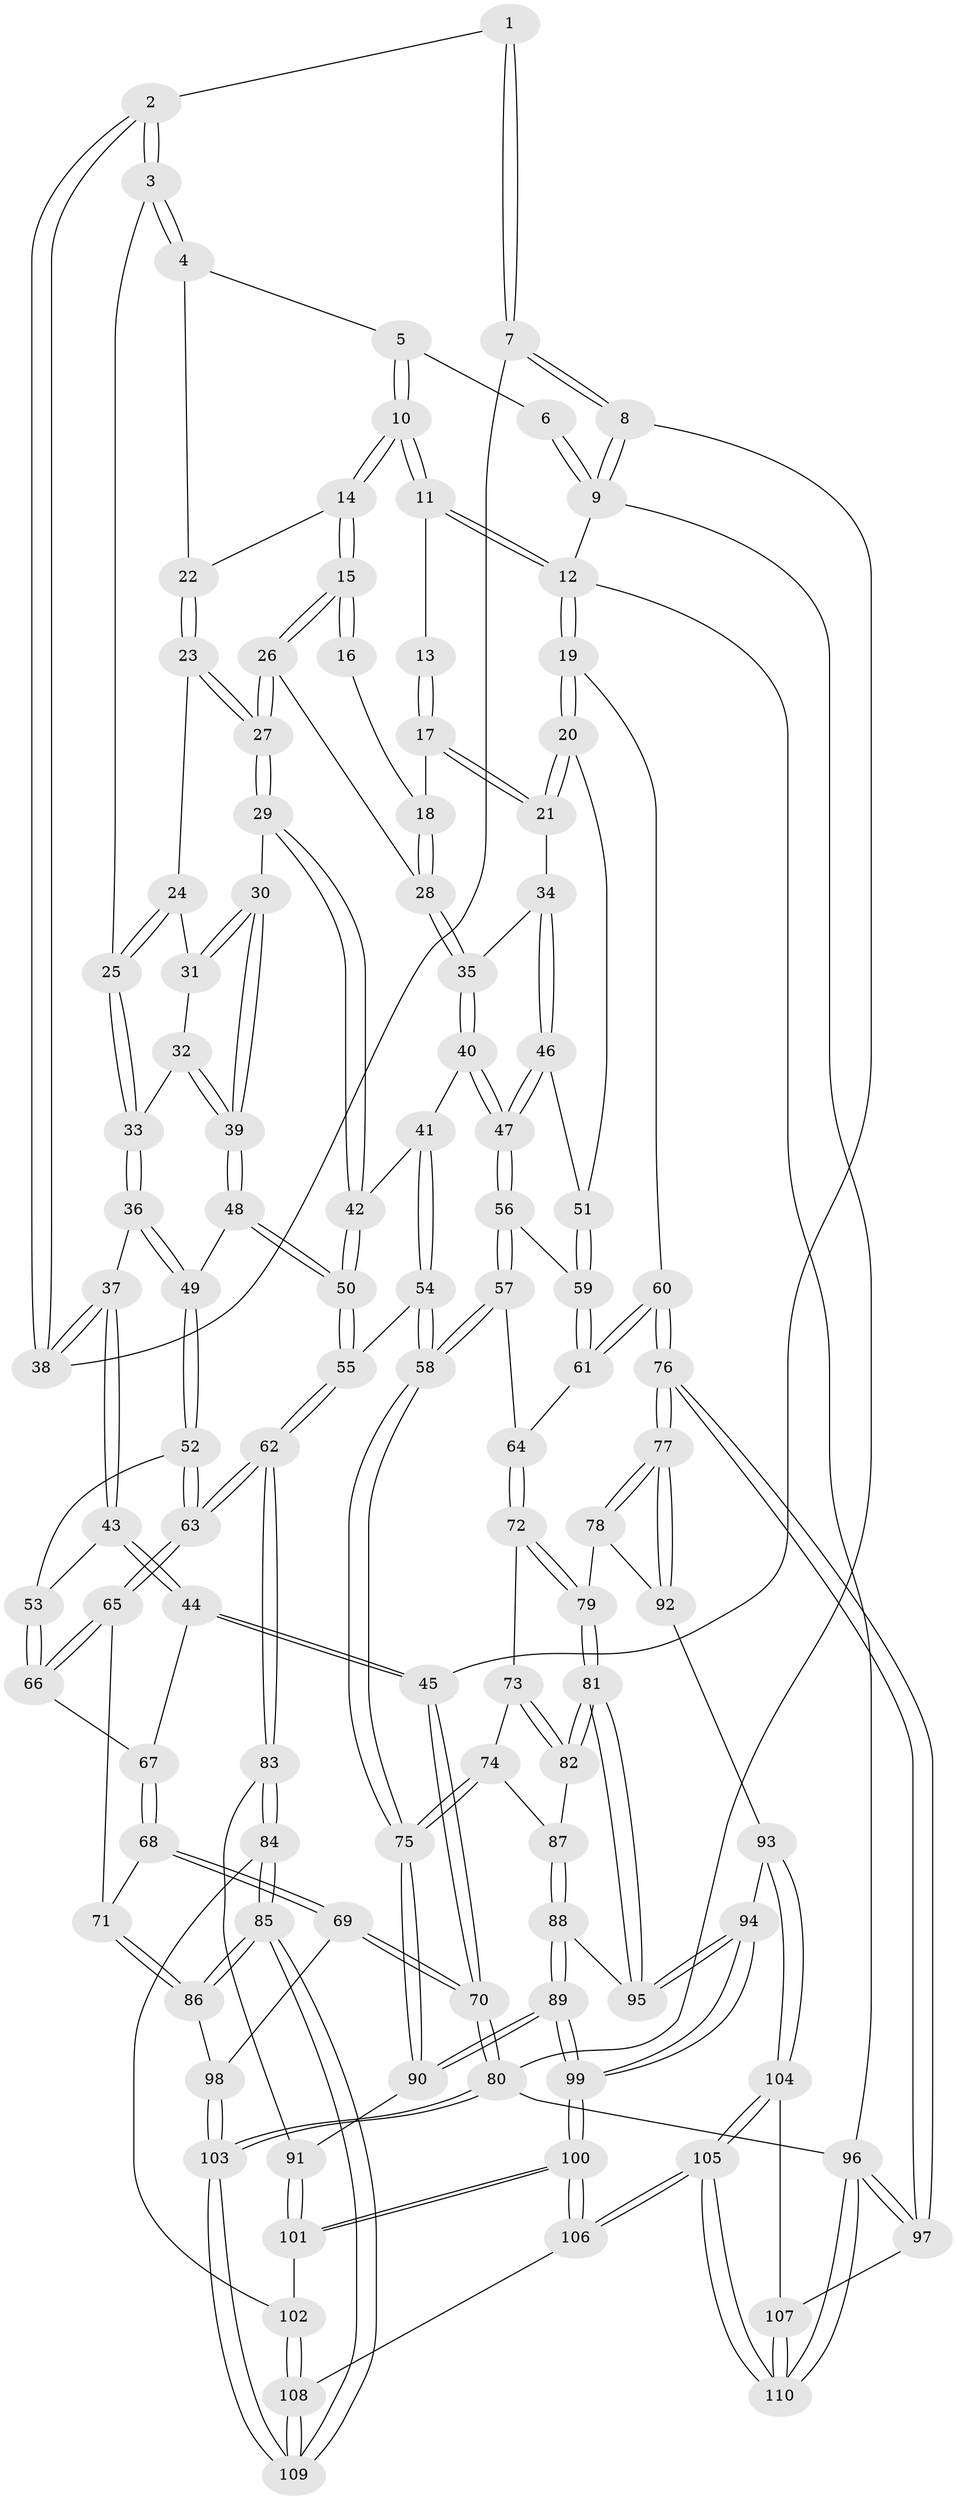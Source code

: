 // coarse degree distribution, {2: 0.015873015873015872, 4: 0.4126984126984127, 5: 0.36507936507936506, 6: 0.06349206349206349, 7: 0.015873015873015872, 3: 0.12698412698412698}
// Generated by graph-tools (version 1.1) at 2025/52/02/27/25 19:52:44]
// undirected, 110 vertices, 272 edges
graph export_dot {
graph [start="1"]
  node [color=gray90,style=filled];
  1 [pos="+0.12371179583426677+0"];
  2 [pos="+0.17667162483951918+0.16306989573216743"];
  3 [pos="+0.27034224608130225+0.12884126310308475"];
  4 [pos="+0.27753221878129186+0.02936163222850366"];
  5 [pos="+0.2714976815153763+0"];
  6 [pos="+0.115388790563679+0"];
  7 [pos="+0.09437497200645387+0.18437356828307871"];
  8 [pos="+0+0.22264986128594305"];
  9 [pos="+0+0"];
  10 [pos="+0.5710228024746667+0"];
  11 [pos="+0.9509318644018342+0"];
  12 [pos="+1+0"];
  13 [pos="+0.9063202469863841+0.03169594387239858"];
  14 [pos="+0.5764340202072977+0"];
  15 [pos="+0.5850511702284702+0"];
  16 [pos="+0.7322987794410898+0.006206272296714516"];
  17 [pos="+0.9134962550049445+0.10535031680524687"];
  18 [pos="+0.8233244614043214+0.0986773263846416"];
  19 [pos="+1+0.23032326508798212"];
  20 [pos="+1+0.20449873500618226"];
  21 [pos="+0.9814048866264884+0.19167626824606065"];
  22 [pos="+0.3899735158777336+0.08687950399551345"];
  23 [pos="+0.37879830201311787+0.1286460819584896"];
  24 [pos="+0.360715479690301+0.13646163575351608"];
  25 [pos="+0.27484759049943525+0.13288745219510562"];
  26 [pos="+0.5859093618856991+0.1193289604160072"];
  27 [pos="+0.561833242058307+0.15147664091588056"];
  28 [pos="+0.7105031567484974+0.19002406675552078"];
  29 [pos="+0.5428340558621743+0.19337687222776986"];
  30 [pos="+0.5159556892537378+0.21489298037907612"];
  31 [pos="+0.3716162041216428+0.15688556351863214"];
  32 [pos="+0.40279506874679966+0.2277039476878327"];
  33 [pos="+0.31616070175564265+0.2545219092704684"];
  34 [pos="+0.7817487372476636+0.24047596244864783"];
  35 [pos="+0.7330518410767195+0.21898808240503873"];
  36 [pos="+0.3027669966015927+0.2926802233654008"];
  37 [pos="+0.19986950645799378+0.3244117616395288"];
  38 [pos="+0.13628019602528316+0.1910825725288675"];
  39 [pos="+0.49355194136228964+0.2335438342759852"];
  40 [pos="+0.6799468626473276+0.3471880835942984"];
  41 [pos="+0.6291234292829043+0.354437515070821"];
  42 [pos="+0.6121467790518189+0.3413244035200492"];
  43 [pos="+0.1537936176049084+0.4215280447252587"];
  44 [pos="+0+0.46455818969802465"];
  45 [pos="+0+0.4357282667796013"];
  46 [pos="+0.7966742431868946+0.3175176439047257"];
  47 [pos="+0.7336210410372375+0.3839474010140264"];
  48 [pos="+0.44030708517885586+0.37913437631827307"];
  49 [pos="+0.384482065792831+0.3829273424240734"];
  50 [pos="+0.46823998546335965+0.40494452412892873"];
  51 [pos="+0.878345902146801+0.3702134741457046"];
  52 [pos="+0.3250129383408281+0.4557518635041428"];
  53 [pos="+0.18479603855102314+0.4412299405301396"];
  54 [pos="+0.5893620503118799+0.600044724573841"];
  55 [pos="+0.5658101050966694+0.5967574206555762"];
  56 [pos="+0.76177263976896+0.4604059160487629"];
  57 [pos="+0.7415578259372367+0.4848834256196077"];
  58 [pos="+0.5936657204865073+0.6019493316604605"];
  59 [pos="+0.8727989691724629+0.44577853377756266"];
  60 [pos="+1+0.5194565125841494"];
  61 [pos="+0.9561144448872418+0.5188791410896141"];
  62 [pos="+0.4312801284894599+0.6429799249092826"];
  63 [pos="+0.3742626108295384+0.6210241031485372"];
  64 [pos="+0.8710991419774361+0.6159378374292548"];
  65 [pos="+0.28538598970071105+0.6338766625347521"];
  66 [pos="+0.23860072822112405+0.5833028663977335"];
  67 [pos="+0.07908687301886969+0.5845991981983474"];
  68 [pos="+0.13513353163023384+0.742966548589722"];
  69 [pos="+0.12232132042696924+0.7790890422475228"];
  70 [pos="+0+0.8244085992266482"];
  71 [pos="+0.2680717937948067+0.6503355426710712"];
  72 [pos="+0.8633316948814098+0.6299967445287328"];
  73 [pos="+0.813512478233299+0.646551779079105"];
  74 [pos="+0.6909586924781703+0.6414516037547053"];
  75 [pos="+0.6037989995090445+0.6147884142561265"];
  76 [pos="+1+0.7548261569746375"];
  77 [pos="+1+0.759916664737556"];
  78 [pos="+0.9486807796400715+0.7300060976965991"];
  79 [pos="+0.9214778069968071+0.7226555675575587"];
  80 [pos="+0+1"];
  81 [pos="+0.8328411535753097+0.8083372703558868"];
  82 [pos="+0.8169224103917118+0.760205531651026"];
  83 [pos="+0.3998472265313754+0.8059465666749065"];
  84 [pos="+0.3729945801568452+0.8602975541863318"];
  85 [pos="+0.3329717452111597+0.8808362854907635"];
  86 [pos="+0.3129468063077211+0.8735398127855525"];
  87 [pos="+0.7383404341655487+0.712513952135399"];
  88 [pos="+0.7699345548760874+0.8077741362052471"];
  89 [pos="+0.6645349165509281+0.8314707284565034"];
  90 [pos="+0.6238911949388413+0.7909423555640662"];
  91 [pos="+0.5793393245940468+0.8239877145265138"];
  92 [pos="+0.9070996302102952+0.8581591945246918"];
  93 [pos="+0.8652174824253159+0.8825888876644818"];
  94 [pos="+0.8528906589343966+0.8712265892829728"];
  95 [pos="+0.830096926206145+0.816320974084344"];
  96 [pos="+1+1"];
  97 [pos="+1+0.8469465642618595"];
  98 [pos="+0.1657478464958419+0.8395275779402457"];
  99 [pos="+0.6868619796915942+0.9360160527881056"];
  100 [pos="+0.649085847964878+1"];
  101 [pos="+0.532645724650843+0.9029791572626255"];
  102 [pos="+0.4327610530485045+0.8957740082977529"];
  103 [pos="+0+1"];
  104 [pos="+0.8770526264829338+0.9164192086469616"];
  105 [pos="+0.7962254763465401+1"];
  106 [pos="+0.6534706605686076+1"];
  107 [pos="+0.9709376206101389+0.9313616021359972"];
  108 [pos="+0.5560128933870739+1"];
  109 [pos="+0.2952337391638149+1"];
  110 [pos="+0.9407678334655623+1"];
  1 -- 2;
  1 -- 7;
  1 -- 7;
  2 -- 3;
  2 -- 3;
  2 -- 38;
  2 -- 38;
  3 -- 4;
  3 -- 4;
  3 -- 25;
  4 -- 5;
  4 -- 22;
  5 -- 6;
  5 -- 10;
  5 -- 10;
  6 -- 9;
  6 -- 9;
  7 -- 8;
  7 -- 8;
  7 -- 38;
  8 -- 9;
  8 -- 9;
  8 -- 45;
  9 -- 12;
  9 -- 80;
  10 -- 11;
  10 -- 11;
  10 -- 14;
  10 -- 14;
  11 -- 12;
  11 -- 12;
  11 -- 13;
  12 -- 19;
  12 -- 19;
  12 -- 96;
  13 -- 17;
  13 -- 17;
  14 -- 15;
  14 -- 15;
  14 -- 22;
  15 -- 16;
  15 -- 16;
  15 -- 26;
  15 -- 26;
  16 -- 18;
  17 -- 18;
  17 -- 21;
  17 -- 21;
  18 -- 28;
  18 -- 28;
  19 -- 20;
  19 -- 20;
  19 -- 60;
  20 -- 21;
  20 -- 21;
  20 -- 51;
  21 -- 34;
  22 -- 23;
  22 -- 23;
  23 -- 24;
  23 -- 27;
  23 -- 27;
  24 -- 25;
  24 -- 25;
  24 -- 31;
  25 -- 33;
  25 -- 33;
  26 -- 27;
  26 -- 27;
  26 -- 28;
  27 -- 29;
  27 -- 29;
  28 -- 35;
  28 -- 35;
  29 -- 30;
  29 -- 42;
  29 -- 42;
  30 -- 31;
  30 -- 31;
  30 -- 39;
  30 -- 39;
  31 -- 32;
  32 -- 33;
  32 -- 39;
  32 -- 39;
  33 -- 36;
  33 -- 36;
  34 -- 35;
  34 -- 46;
  34 -- 46;
  35 -- 40;
  35 -- 40;
  36 -- 37;
  36 -- 49;
  36 -- 49;
  37 -- 38;
  37 -- 38;
  37 -- 43;
  37 -- 43;
  39 -- 48;
  39 -- 48;
  40 -- 41;
  40 -- 47;
  40 -- 47;
  41 -- 42;
  41 -- 54;
  41 -- 54;
  42 -- 50;
  42 -- 50;
  43 -- 44;
  43 -- 44;
  43 -- 53;
  44 -- 45;
  44 -- 45;
  44 -- 67;
  45 -- 70;
  45 -- 70;
  46 -- 47;
  46 -- 47;
  46 -- 51;
  47 -- 56;
  47 -- 56;
  48 -- 49;
  48 -- 50;
  48 -- 50;
  49 -- 52;
  49 -- 52;
  50 -- 55;
  50 -- 55;
  51 -- 59;
  51 -- 59;
  52 -- 53;
  52 -- 63;
  52 -- 63;
  53 -- 66;
  53 -- 66;
  54 -- 55;
  54 -- 58;
  54 -- 58;
  55 -- 62;
  55 -- 62;
  56 -- 57;
  56 -- 57;
  56 -- 59;
  57 -- 58;
  57 -- 58;
  57 -- 64;
  58 -- 75;
  58 -- 75;
  59 -- 61;
  59 -- 61;
  60 -- 61;
  60 -- 61;
  60 -- 76;
  60 -- 76;
  61 -- 64;
  62 -- 63;
  62 -- 63;
  62 -- 83;
  62 -- 83;
  63 -- 65;
  63 -- 65;
  64 -- 72;
  64 -- 72;
  65 -- 66;
  65 -- 66;
  65 -- 71;
  66 -- 67;
  67 -- 68;
  67 -- 68;
  68 -- 69;
  68 -- 69;
  68 -- 71;
  69 -- 70;
  69 -- 70;
  69 -- 98;
  70 -- 80;
  70 -- 80;
  71 -- 86;
  71 -- 86;
  72 -- 73;
  72 -- 79;
  72 -- 79;
  73 -- 74;
  73 -- 82;
  73 -- 82;
  74 -- 75;
  74 -- 75;
  74 -- 87;
  75 -- 90;
  75 -- 90;
  76 -- 77;
  76 -- 77;
  76 -- 97;
  76 -- 97;
  77 -- 78;
  77 -- 78;
  77 -- 92;
  77 -- 92;
  78 -- 79;
  78 -- 92;
  79 -- 81;
  79 -- 81;
  80 -- 103;
  80 -- 103;
  80 -- 96;
  81 -- 82;
  81 -- 82;
  81 -- 95;
  81 -- 95;
  82 -- 87;
  83 -- 84;
  83 -- 84;
  83 -- 91;
  84 -- 85;
  84 -- 85;
  84 -- 102;
  85 -- 86;
  85 -- 86;
  85 -- 109;
  85 -- 109;
  86 -- 98;
  87 -- 88;
  87 -- 88;
  88 -- 89;
  88 -- 89;
  88 -- 95;
  89 -- 90;
  89 -- 90;
  89 -- 99;
  89 -- 99;
  90 -- 91;
  91 -- 101;
  91 -- 101;
  92 -- 93;
  93 -- 94;
  93 -- 104;
  93 -- 104;
  94 -- 95;
  94 -- 95;
  94 -- 99;
  94 -- 99;
  96 -- 97;
  96 -- 97;
  96 -- 110;
  96 -- 110;
  97 -- 107;
  98 -- 103;
  98 -- 103;
  99 -- 100;
  99 -- 100;
  100 -- 101;
  100 -- 101;
  100 -- 106;
  100 -- 106;
  101 -- 102;
  102 -- 108;
  102 -- 108;
  103 -- 109;
  103 -- 109;
  104 -- 105;
  104 -- 105;
  104 -- 107;
  105 -- 106;
  105 -- 106;
  105 -- 110;
  105 -- 110;
  106 -- 108;
  107 -- 110;
  107 -- 110;
  108 -- 109;
  108 -- 109;
}
